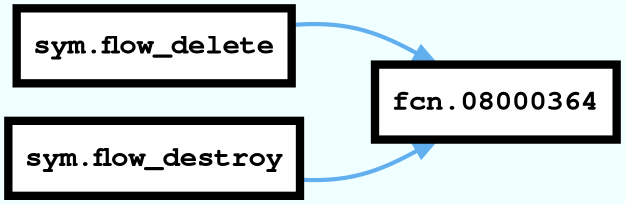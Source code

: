 digraph code {
rankdir=LR;
outputorder=edgesfirst;
graph [bgcolor=azure fontname="Courier" splines="curved"];
node [penwidth=4 fillcolor=white style=filled fontname="Courier Bold" fontsize=14 shape=box];
edge [arrowhead="normal" style=bold weight=2];
  "0x080003a4" [label="sym.flow_delete" URL="sym.flow_delete/0x080003a4"];
  "0x080003a4" -> "0x08000364" [color="#61afef" URL="fcn.08000364/0x08000364"];
  "0x08000364" [label="fcn.08000364" URL="fcn.08000364/0x08000364"];
  "0x0800045c" [label="sym.flow_destroy" URL="sym.flow_destroy/0x0800045c"];
  "0x0800045c" -> "0x08000364" [color="#61afef" URL="fcn.08000364/0x08000364"];
  "0x08000364" [label="fcn.08000364" URL="fcn.08000364/0x08000364"];
}
digraph code {
rankdir=LR;
outputorder=edgesfirst;
graph [bgcolor=azure fontname="Courier" splines="curved"];
node [penwidth=4 fillcolor=white style=filled fontname="Courier Bold" fontsize=14 shape=box];
edge [arrowhead="normal" style=bold weight=2];
  "0x080003a4" [label="sym.flow_delete" URL="sym.flow_delete/0x080003a4"];
  "0x080003a4" -> "0x08000364" [color="#61afef" URL="fcn.08000364/0x08000364"];
  "0x08000364" [label="fcn.08000364" URL="fcn.08000364/0x08000364"];
  "0x0800045c" [label="sym.flow_destroy" URL="sym.flow_destroy/0x0800045c"];
  "0x0800045c" -> "0x08000364" [color="#61afef" URL="fcn.08000364/0x08000364"];
  "0x08000364" [label="fcn.08000364" URL="fcn.08000364/0x08000364"];
}
digraph code {
rankdir=LR;
outputorder=edgesfirst;
graph [bgcolor=azure fontname="Courier" splines="curved"];
node [penwidth=4 fillcolor=white style=filled fontname="Courier Bold" fontsize=14 shape=box];
edge [arrowhead="normal" style=bold weight=2];
  "0x080003a4" [label="sym.flow_delete" URL="sym.flow_delete/0x080003a4"];
  "0x080003a4" -> "0x08000364" [color="#61afef" URL="fcn.08000364/0x08000364"];
  "0x08000364" [label="fcn.08000364" URL="fcn.08000364/0x08000364"];
  "0x0800045c" [label="sym.flow_destroy" URL="sym.flow_destroy/0x0800045c"];
  "0x0800045c" -> "0x08000364" [color="#61afef" URL="fcn.08000364/0x08000364"];
  "0x08000364" [label="fcn.08000364" URL="fcn.08000364/0x08000364"];
}
digraph code {
rankdir=LR;
outputorder=edgesfirst;
graph [bgcolor=azure fontname="Courier" splines="curved"];
node [penwidth=4 fillcolor=white style=filled fontname="Courier Bold" fontsize=14 shape=box];
edge [arrowhead="normal" style=bold weight=2];
  "0x080003a4" [label="sym.flow_delete" URL="sym.flow_delete/0x080003a4"];
  "0x080003a4" -> "0x08000364" [color="#61afef" URL="fcn.08000364/0x08000364"];
  "0x08000364" [label="fcn.08000364" URL="fcn.08000364/0x08000364"];
  "0x0800045c" [label="sym.flow_destroy" URL="sym.flow_destroy/0x0800045c"];
  "0x0800045c" -> "0x08000364" [color="#61afef" URL="fcn.08000364/0x08000364"];
  "0x08000364" [label="fcn.08000364" URL="fcn.08000364/0x08000364"];
}
digraph code {
rankdir=LR;
outputorder=edgesfirst;
graph [bgcolor=azure fontname="Courier" splines="curved"];
node [penwidth=4 fillcolor=white style=filled fontname="Courier Bold" fontsize=14 shape=box];
edge [arrowhead="normal" style=bold weight=2];
  "0x080003a4" [label="sym.flow_delete" URL="sym.flow_delete/0x080003a4"];
  "0x080003a4" -> "0x08000364" [color="#61afef" URL="fcn.08000364/0x08000364"];
  "0x08000364" [label="fcn.08000364" URL="fcn.08000364/0x08000364"];
  "0x0800045c" [label="sym.flow_destroy" URL="sym.flow_destroy/0x0800045c"];
  "0x0800045c" -> "0x08000364" [color="#61afef" URL="fcn.08000364/0x08000364"];
  "0x08000364" [label="fcn.08000364" URL="fcn.08000364/0x08000364"];
}
digraph code {
rankdir=LR;
outputorder=edgesfirst;
graph [bgcolor=azure fontname="Courier" splines="curved"];
node [penwidth=4 fillcolor=white style=filled fontname="Courier Bold" fontsize=14 shape=box];
edge [arrowhead="normal" style=bold weight=2];
  "0x080003a4" [label="sym.flow_delete" URL="sym.flow_delete/0x080003a4"];
  "0x080003a4" -> "0x08000364" [color="#61afef" URL="fcn.08000364/0x08000364"];
  "0x08000364" [label="fcn.08000364" URL="fcn.08000364/0x08000364"];
  "0x0800045c" [label="sym.flow_destroy" URL="sym.flow_destroy/0x0800045c"];
  "0x0800045c" -> "0x08000364" [color="#61afef" URL="fcn.08000364/0x08000364"];
  "0x08000364" [label="fcn.08000364" URL="fcn.08000364/0x08000364"];
}
digraph code {
rankdir=LR;
outputorder=edgesfirst;
graph [bgcolor=azure fontname="Courier" splines="curved"];
node [penwidth=4 fillcolor=white style=filled fontname="Courier Bold" fontsize=14 shape=box];
edge [arrowhead="normal" style=bold weight=2];
  "0x080003a4" [label="sym.flow_delete" URL="sym.flow_delete/0x080003a4"];
  "0x080003a4" -> "0x08000364" [color="#61afef" URL="fcn.08000364/0x08000364"];
  "0x08000364" [label="fcn.08000364" URL="fcn.08000364/0x08000364"];
  "0x0800045c" [label="sym.flow_destroy" URL="sym.flow_destroy/0x0800045c"];
  "0x0800045c" -> "0x08000364" [color="#61afef" URL="fcn.08000364/0x08000364"];
  "0x08000364" [label="fcn.08000364" URL="fcn.08000364/0x08000364"];
}
digraph code {
rankdir=LR;
outputorder=edgesfirst;
graph [bgcolor=azure fontname="Courier" splines="curved"];
node [penwidth=4 fillcolor=white style=filled fontname="Courier Bold" fontsize=14 shape=box];
edge [arrowhead="normal" style=bold weight=2];
  "0x080003a4" [label="sym.flow_delete" URL="sym.flow_delete/0x080003a4"];
  "0x080003a4" -> "0x08000364" [color="#61afef" URL="fcn.08000364/0x08000364"];
  "0x08000364" [label="fcn.08000364" URL="fcn.08000364/0x08000364"];
  "0x0800045c" [label="sym.flow_destroy" URL="sym.flow_destroy/0x0800045c"];
  "0x0800045c" -> "0x08000364" [color="#61afef" URL="fcn.08000364/0x08000364"];
  "0x08000364" [label="fcn.08000364" URL="fcn.08000364/0x08000364"];
}
digraph code {
rankdir=LR;
outputorder=edgesfirst;
graph [bgcolor=azure fontname="Courier" splines="curved"];
node [penwidth=4 fillcolor=white style=filled fontname="Courier Bold" fontsize=14 shape=box];
edge [arrowhead="normal" style=bold weight=2];
  "0x080003a4" [label="sym.flow_delete" URL="sym.flow_delete/0x080003a4"];
  "0x080003a4" -> "0x08000364" [color="#61afef" URL="fcn.08000364/0x08000364"];
  "0x08000364" [label="fcn.08000364" URL="fcn.08000364/0x08000364"];
  "0x0800045c" [label="sym.flow_destroy" URL="sym.flow_destroy/0x0800045c"];
  "0x0800045c" -> "0x08000364" [color="#61afef" URL="fcn.08000364/0x08000364"];
  "0x08000364" [label="fcn.08000364" URL="fcn.08000364/0x08000364"];
}
digraph code {
rankdir=LR;
outputorder=edgesfirst;
graph [bgcolor=azure fontname="Courier" splines="curved"];
node [penwidth=4 fillcolor=white style=filled fontname="Courier Bold" fontsize=14 shape=box];
edge [arrowhead="normal" style=bold weight=2];
  "0x080003a4" [label="sym.flow_delete" URL="sym.flow_delete/0x080003a4"];
  "0x080003a4" -> "0x08000364" [color="#61afef" URL="fcn.08000364/0x08000364"];
  "0x08000364" [label="fcn.08000364" URL="fcn.08000364/0x08000364"];
  "0x0800045c" [label="sym.flow_destroy" URL="sym.flow_destroy/0x0800045c"];
  "0x0800045c" -> "0x08000364" [color="#61afef" URL="fcn.08000364/0x08000364"];
  "0x08000364" [label="fcn.08000364" URL="fcn.08000364/0x08000364"];
}
digraph code {
rankdir=LR;
outputorder=edgesfirst;
graph [bgcolor=azure fontname="Courier" splines="curved"];
node [penwidth=4 fillcolor=white style=filled fontname="Courier Bold" fontsize=14 shape=box];
edge [arrowhead="normal" style=bold weight=2];
  "0x080003a4" [label="sym.flow_delete" URL="sym.flow_delete/0x080003a4"];
  "0x080003a4" -> "0x08000364" [color="#61afef" URL="fcn.08000364/0x08000364"];
  "0x08000364" [label="fcn.08000364" URL="fcn.08000364/0x08000364"];
  "0x0800045c" [label="sym.flow_destroy" URL="sym.flow_destroy/0x0800045c"];
  "0x0800045c" -> "0x08000364" [color="#61afef" URL="fcn.08000364/0x08000364"];
  "0x08000364" [label="fcn.08000364" URL="fcn.08000364/0x08000364"];
}
digraph code {
rankdir=LR;
outputorder=edgesfirst;
graph [bgcolor=azure fontname="Courier" splines="curved"];
node [penwidth=4 fillcolor=white style=filled fontname="Courier Bold" fontsize=14 shape=box];
edge [arrowhead="normal" style=bold weight=2];
  "0x080003a4" [label="sym.flow_delete" URL="sym.flow_delete/0x080003a4"];
  "0x080003a4" -> "0x08000364" [color="#61afef" URL="fcn.08000364/0x08000364"];
  "0x08000364" [label="fcn.08000364" URL="fcn.08000364/0x08000364"];
  "0x0800045c" [label="sym.flow_destroy" URL="sym.flow_destroy/0x0800045c"];
  "0x0800045c" -> "0x08000364" [color="#61afef" URL="fcn.08000364/0x08000364"];
  "0x08000364" [label="fcn.08000364" URL="fcn.08000364/0x08000364"];
}
digraph code {
rankdir=LR;
outputorder=edgesfirst;
graph [bgcolor=azure fontname="Courier" splines="curved"];
node [penwidth=4 fillcolor=white style=filled fontname="Courier Bold" fontsize=14 shape=box];
edge [arrowhead="normal" style=bold weight=2];
  "0x080003a4" [label="sym.flow_delete" URL="sym.flow_delete/0x080003a4"];
  "0x080003a4" -> "0x08000364" [color="#61afef" URL="fcn.08000364/0x08000364"];
  "0x08000364" [label="fcn.08000364" URL="fcn.08000364/0x08000364"];
  "0x0800045c" [label="sym.flow_destroy" URL="sym.flow_destroy/0x0800045c"];
  "0x0800045c" -> "0x08000364" [color="#61afef" URL="fcn.08000364/0x08000364"];
  "0x08000364" [label="fcn.08000364" URL="fcn.08000364/0x08000364"];
}
digraph code {
rankdir=LR;
outputorder=edgesfirst;
graph [bgcolor=azure fontname="Courier" splines="curved"];
node [penwidth=4 fillcolor=white style=filled fontname="Courier Bold" fontsize=14 shape=box];
edge [arrowhead="normal" style=bold weight=2];
  "0x080003a4" [label="sym.flow_delete" URL="sym.flow_delete/0x080003a4"];
  "0x080003a4" -> "0x08000364" [color="#61afef" URL="fcn.08000364/0x08000364"];
  "0x08000364" [label="fcn.08000364" URL="fcn.08000364/0x08000364"];
  "0x0800045c" [label="sym.flow_destroy" URL="sym.flow_destroy/0x0800045c"];
  "0x0800045c" -> "0x08000364" [color="#61afef" URL="fcn.08000364/0x08000364"];
  "0x08000364" [label="fcn.08000364" URL="fcn.08000364/0x08000364"];
}
digraph code {
rankdir=LR;
outputorder=edgesfirst;
graph [bgcolor=azure fontname="Courier" splines="curved"];
node [penwidth=4 fillcolor=white style=filled fontname="Courier Bold" fontsize=14 shape=box];
edge [arrowhead="normal" style=bold weight=2];
  "0x080003a4" [label="sym.flow_delete" URL="sym.flow_delete/0x080003a4"];
  "0x080003a4" -> "0x08000364" [color="#61afef" URL="fcn.08000364/0x08000364"];
  "0x08000364" [label="fcn.08000364" URL="fcn.08000364/0x08000364"];
  "0x0800045c" [label="sym.flow_destroy" URL="sym.flow_destroy/0x0800045c"];
  "0x0800045c" -> "0x08000364" [color="#61afef" URL="fcn.08000364/0x08000364"];
  "0x08000364" [label="fcn.08000364" URL="fcn.08000364/0x08000364"];
}
digraph code {
rankdir=LR;
outputorder=edgesfirst;
graph [bgcolor=azure fontname="Courier" splines="curved"];
node [penwidth=4 fillcolor=white style=filled fontname="Courier Bold" fontsize=14 shape=box];
edge [arrowhead="normal" style=bold weight=2];
  "0x080003a4" [label="sym.flow_delete" URL="sym.flow_delete/0x080003a4"];
  "0x080003a4" -> "0x08000364" [color="#61afef" URL="fcn.08000364/0x08000364"];
  "0x08000364" [label="fcn.08000364" URL="fcn.08000364/0x08000364"];
  "0x0800045c" [label="sym.flow_destroy" URL="sym.flow_destroy/0x0800045c"];
  "0x0800045c" -> "0x08000364" [color="#61afef" URL="fcn.08000364/0x08000364"];
  "0x08000364" [label="fcn.08000364" URL="fcn.08000364/0x08000364"];
}
digraph code {
rankdir=LR;
outputorder=edgesfirst;
graph [bgcolor=azure fontname="Courier" splines="curved"];
node [penwidth=4 fillcolor=white style=filled fontname="Courier Bold" fontsize=14 shape=box];
edge [arrowhead="normal" style=bold weight=2];
  "0x080003a4" [label="sym.flow_delete" URL="sym.flow_delete/0x080003a4"];
  "0x080003a4" -> "0x08000364" [color="#61afef" URL="fcn.08000364/0x08000364"];
  "0x08000364" [label="fcn.08000364" URL="fcn.08000364/0x08000364"];
  "0x0800045c" [label="sym.flow_destroy" URL="sym.flow_destroy/0x0800045c"];
  "0x0800045c" -> "0x08000364" [color="#61afef" URL="fcn.08000364/0x08000364"];
  "0x08000364" [label="fcn.08000364" URL="fcn.08000364/0x08000364"];
}
digraph code {
rankdir=LR;
outputorder=edgesfirst;
graph [bgcolor=azure fontname="Courier" splines="curved"];
node [penwidth=4 fillcolor=white style=filled fontname="Courier Bold" fontsize=14 shape=box];
edge [arrowhead="normal" style=bold weight=2];
  "0x080003a4" [label="sym.flow_delete" URL="sym.flow_delete/0x080003a4"];
  "0x080003a4" -> "0x08000364" [color="#61afef" URL="fcn.08000364/0x08000364"];
  "0x08000364" [label="fcn.08000364" URL="fcn.08000364/0x08000364"];
  "0x0800045c" [label="sym.flow_destroy" URL="sym.flow_destroy/0x0800045c"];
  "0x0800045c" -> "0x08000364" [color="#61afef" URL="fcn.08000364/0x08000364"];
  "0x08000364" [label="fcn.08000364" URL="fcn.08000364/0x08000364"];
}
digraph code {
rankdir=LR;
outputorder=edgesfirst;
graph [bgcolor=azure fontname="Courier" splines="curved"];
node [penwidth=4 fillcolor=white style=filled fontname="Courier Bold" fontsize=14 shape=box];
edge [arrowhead="normal" style=bold weight=2];
  "0x080003a4" [label="sym.flow_delete" URL="sym.flow_delete/0x080003a4"];
  "0x080003a4" -> "0x08000364" [color="#61afef" URL="fcn.08000364/0x08000364"];
  "0x08000364" [label="fcn.08000364" URL="fcn.08000364/0x08000364"];
  "0x0800045c" [label="sym.flow_destroy" URL="sym.flow_destroy/0x0800045c"];
  "0x0800045c" -> "0x08000364" [color="#61afef" URL="fcn.08000364/0x08000364"];
  "0x08000364" [label="fcn.08000364" URL="fcn.08000364/0x08000364"];
}
digraph code {
rankdir=LR;
outputorder=edgesfirst;
graph [bgcolor=azure fontname="Courier" splines="curved"];
node [penwidth=4 fillcolor=white style=filled fontname="Courier Bold" fontsize=14 shape=box];
edge [arrowhead="normal" style=bold weight=2];
  "0x080003a4" [label="sym.flow_delete" URL="sym.flow_delete/0x080003a4"];
  "0x080003a4" -> "0x08000364" [color="#61afef" URL="fcn.08000364/0x08000364"];
  "0x08000364" [label="fcn.08000364" URL="fcn.08000364/0x08000364"];
  "0x0800045c" [label="sym.flow_destroy" URL="sym.flow_destroy/0x0800045c"];
  "0x0800045c" -> "0x08000364" [color="#61afef" URL="fcn.08000364/0x08000364"];
  "0x08000364" [label="fcn.08000364" URL="fcn.08000364/0x08000364"];
}
